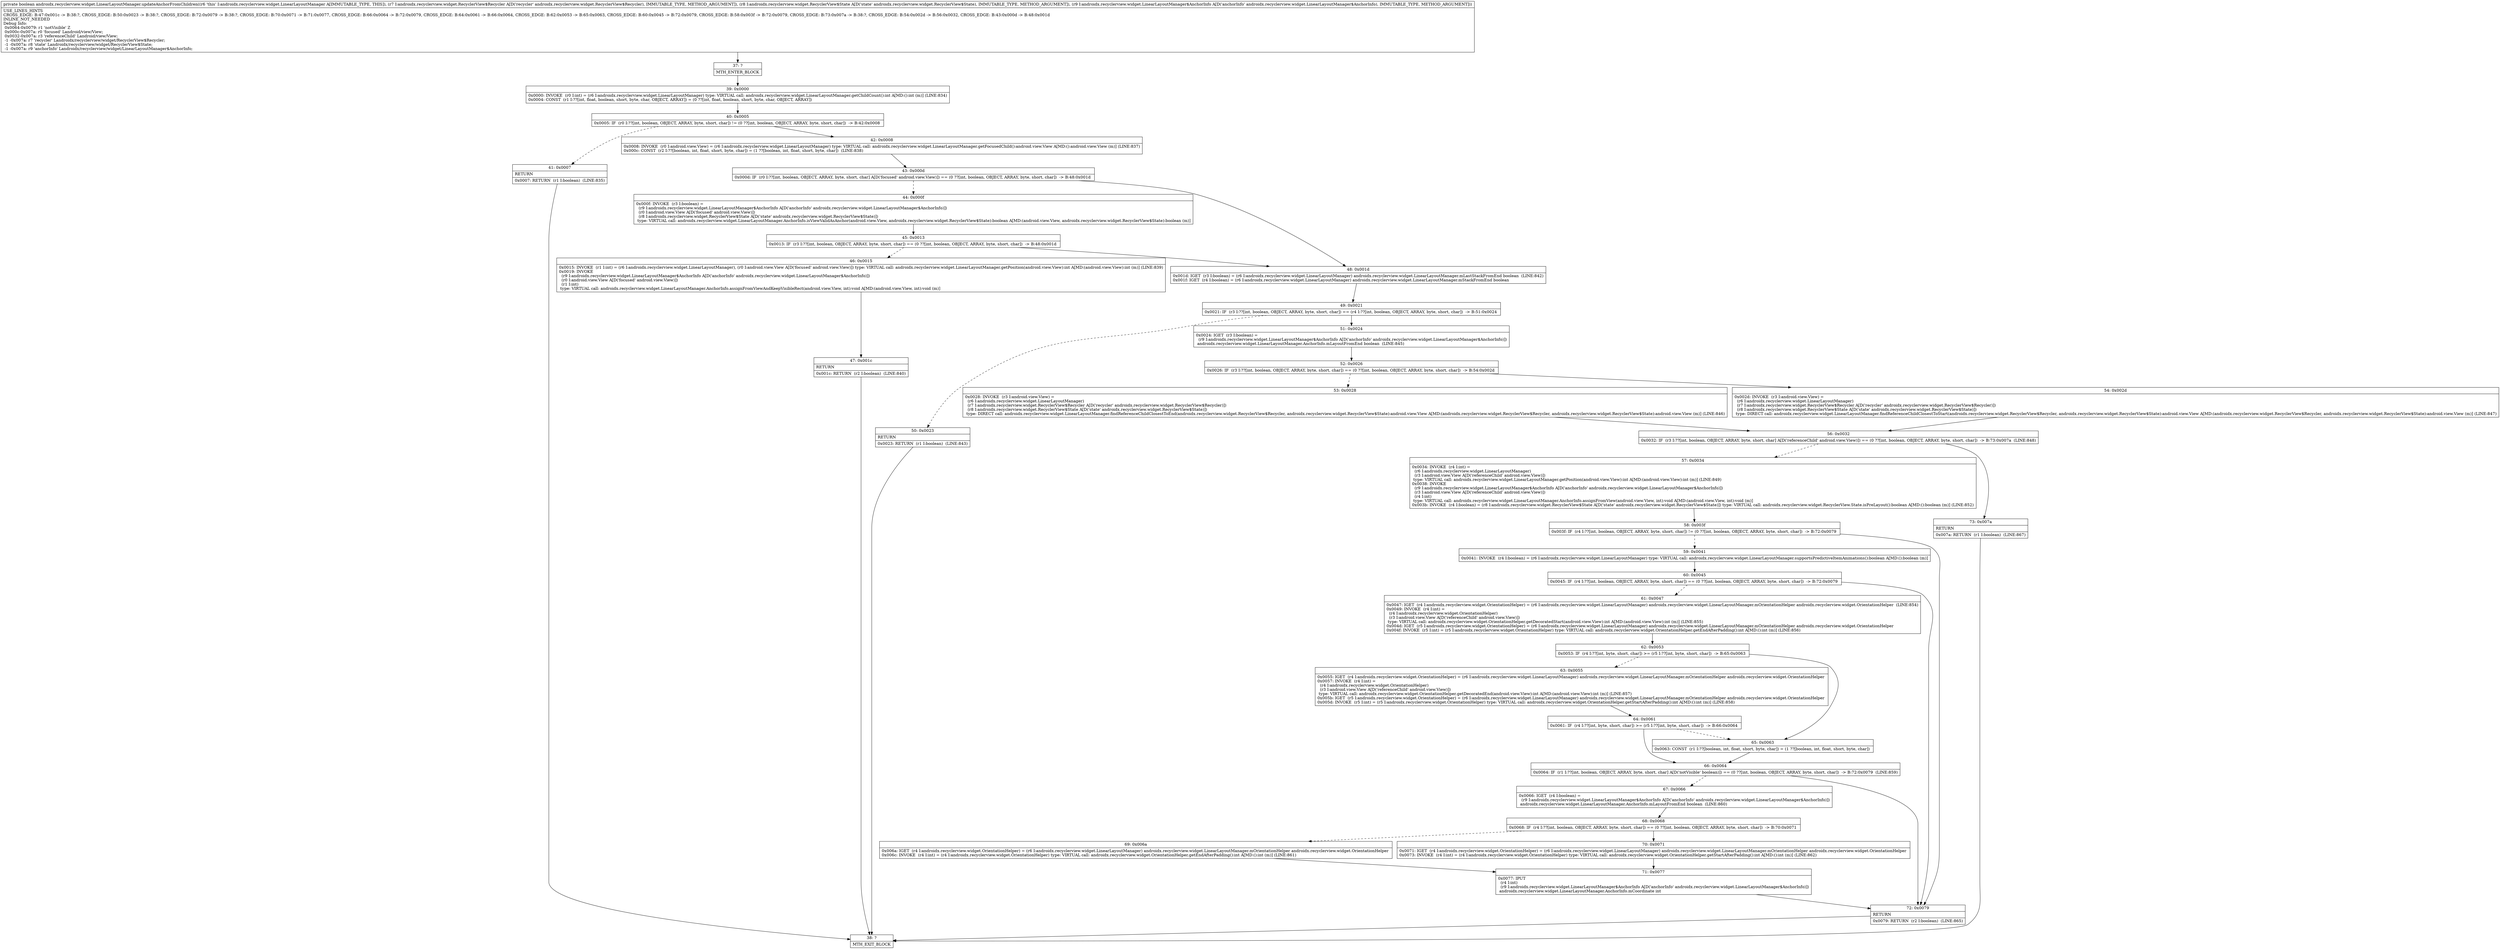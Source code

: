 digraph "CFG forandroidx.recyclerview.widget.LinearLayoutManager.updateAnchorFromChildren(Landroidx\/recyclerview\/widget\/RecyclerView$Recycler;Landroidx\/recyclerview\/widget\/RecyclerView$State;Landroidx\/recyclerview\/widget\/LinearLayoutManager$AnchorInfo;)Z" {
Node_37 [shape=record,label="{37\:\ ?|MTH_ENTER_BLOCK\l}"];
Node_39 [shape=record,label="{39\:\ 0x0000|0x0000: INVOKE  (r0 I:int) = (r6 I:androidx.recyclerview.widget.LinearLayoutManager) type: VIRTUAL call: androidx.recyclerview.widget.LinearLayoutManager.getChildCount():int A[MD:():int (m)] (LINE:834)\l0x0004: CONST  (r1 I:??[int, float, boolean, short, byte, char, OBJECT, ARRAY]) = (0 ??[int, float, boolean, short, byte, char, OBJECT, ARRAY]) \l}"];
Node_40 [shape=record,label="{40\:\ 0x0005|0x0005: IF  (r0 I:??[int, boolean, OBJECT, ARRAY, byte, short, char]) != (0 ??[int, boolean, OBJECT, ARRAY, byte, short, char])  \-\> B:42:0x0008 \l}"];
Node_41 [shape=record,label="{41\:\ 0x0007|RETURN\l|0x0007: RETURN  (r1 I:boolean)  (LINE:835)\l}"];
Node_38 [shape=record,label="{38\:\ ?|MTH_EXIT_BLOCK\l}"];
Node_42 [shape=record,label="{42\:\ 0x0008|0x0008: INVOKE  (r0 I:android.view.View) = (r6 I:androidx.recyclerview.widget.LinearLayoutManager) type: VIRTUAL call: androidx.recyclerview.widget.LinearLayoutManager.getFocusedChild():android.view.View A[MD:():android.view.View (m)] (LINE:837)\l0x000c: CONST  (r2 I:??[boolean, int, float, short, byte, char]) = (1 ??[boolean, int, float, short, byte, char])  (LINE:838)\l}"];
Node_43 [shape=record,label="{43\:\ 0x000d|0x000d: IF  (r0 I:??[int, boolean, OBJECT, ARRAY, byte, short, char] A[D('focused' android.view.View)]) == (0 ??[int, boolean, OBJECT, ARRAY, byte, short, char])  \-\> B:48:0x001d \l}"];
Node_44 [shape=record,label="{44\:\ 0x000f|0x000f: INVOKE  (r3 I:boolean) = \l  (r9 I:androidx.recyclerview.widget.LinearLayoutManager$AnchorInfo A[D('anchorInfo' androidx.recyclerview.widget.LinearLayoutManager$AnchorInfo)])\l  (r0 I:android.view.View A[D('focused' android.view.View)])\l  (r8 I:androidx.recyclerview.widget.RecyclerView$State A[D('state' androidx.recyclerview.widget.RecyclerView$State)])\l type: VIRTUAL call: androidx.recyclerview.widget.LinearLayoutManager.AnchorInfo.isViewValidAsAnchor(android.view.View, androidx.recyclerview.widget.RecyclerView$State):boolean A[MD:(android.view.View, androidx.recyclerview.widget.RecyclerView$State):boolean (m)]\l}"];
Node_45 [shape=record,label="{45\:\ 0x0013|0x0013: IF  (r3 I:??[int, boolean, OBJECT, ARRAY, byte, short, char]) == (0 ??[int, boolean, OBJECT, ARRAY, byte, short, char])  \-\> B:48:0x001d \l}"];
Node_46 [shape=record,label="{46\:\ 0x0015|0x0015: INVOKE  (r1 I:int) = (r6 I:androidx.recyclerview.widget.LinearLayoutManager), (r0 I:android.view.View A[D('focused' android.view.View)]) type: VIRTUAL call: androidx.recyclerview.widget.LinearLayoutManager.getPosition(android.view.View):int A[MD:(android.view.View):int (m)] (LINE:839)\l0x0019: INVOKE  \l  (r9 I:androidx.recyclerview.widget.LinearLayoutManager$AnchorInfo A[D('anchorInfo' androidx.recyclerview.widget.LinearLayoutManager$AnchorInfo)])\l  (r0 I:android.view.View A[D('focused' android.view.View)])\l  (r1 I:int)\l type: VIRTUAL call: androidx.recyclerview.widget.LinearLayoutManager.AnchorInfo.assignFromViewAndKeepVisibleRect(android.view.View, int):void A[MD:(android.view.View, int):void (m)]\l}"];
Node_47 [shape=record,label="{47\:\ 0x001c|RETURN\l|0x001c: RETURN  (r2 I:boolean)  (LINE:840)\l}"];
Node_48 [shape=record,label="{48\:\ 0x001d|0x001d: IGET  (r3 I:boolean) = (r6 I:androidx.recyclerview.widget.LinearLayoutManager) androidx.recyclerview.widget.LinearLayoutManager.mLastStackFromEnd boolean  (LINE:842)\l0x001f: IGET  (r4 I:boolean) = (r6 I:androidx.recyclerview.widget.LinearLayoutManager) androidx.recyclerview.widget.LinearLayoutManager.mStackFromEnd boolean \l}"];
Node_49 [shape=record,label="{49\:\ 0x0021|0x0021: IF  (r3 I:??[int, boolean, OBJECT, ARRAY, byte, short, char]) == (r4 I:??[int, boolean, OBJECT, ARRAY, byte, short, char])  \-\> B:51:0x0024 \l}"];
Node_50 [shape=record,label="{50\:\ 0x0023|RETURN\l|0x0023: RETURN  (r1 I:boolean)  (LINE:843)\l}"];
Node_51 [shape=record,label="{51\:\ 0x0024|0x0024: IGET  (r3 I:boolean) = \l  (r9 I:androidx.recyclerview.widget.LinearLayoutManager$AnchorInfo A[D('anchorInfo' androidx.recyclerview.widget.LinearLayoutManager$AnchorInfo)])\l androidx.recyclerview.widget.LinearLayoutManager.AnchorInfo.mLayoutFromEnd boolean  (LINE:845)\l}"];
Node_52 [shape=record,label="{52\:\ 0x0026|0x0026: IF  (r3 I:??[int, boolean, OBJECT, ARRAY, byte, short, char]) == (0 ??[int, boolean, OBJECT, ARRAY, byte, short, char])  \-\> B:54:0x002d \l}"];
Node_53 [shape=record,label="{53\:\ 0x0028|0x0028: INVOKE  (r3 I:android.view.View) = \l  (r6 I:androidx.recyclerview.widget.LinearLayoutManager)\l  (r7 I:androidx.recyclerview.widget.RecyclerView$Recycler A[D('recycler' androidx.recyclerview.widget.RecyclerView$Recycler)])\l  (r8 I:androidx.recyclerview.widget.RecyclerView$State A[D('state' androidx.recyclerview.widget.RecyclerView$State)])\l type: DIRECT call: androidx.recyclerview.widget.LinearLayoutManager.findReferenceChildClosestToEnd(androidx.recyclerview.widget.RecyclerView$Recycler, androidx.recyclerview.widget.RecyclerView$State):android.view.View A[MD:(androidx.recyclerview.widget.RecyclerView$Recycler, androidx.recyclerview.widget.RecyclerView$State):android.view.View (m)] (LINE:846)\l}"];
Node_56 [shape=record,label="{56\:\ 0x0032|0x0032: IF  (r3 I:??[int, boolean, OBJECT, ARRAY, byte, short, char] A[D('referenceChild' android.view.View)]) == (0 ??[int, boolean, OBJECT, ARRAY, byte, short, char])  \-\> B:73:0x007a  (LINE:848)\l}"];
Node_57 [shape=record,label="{57\:\ 0x0034|0x0034: INVOKE  (r4 I:int) = \l  (r6 I:androidx.recyclerview.widget.LinearLayoutManager)\l  (r3 I:android.view.View A[D('referenceChild' android.view.View)])\l type: VIRTUAL call: androidx.recyclerview.widget.LinearLayoutManager.getPosition(android.view.View):int A[MD:(android.view.View):int (m)] (LINE:849)\l0x0038: INVOKE  \l  (r9 I:androidx.recyclerview.widget.LinearLayoutManager$AnchorInfo A[D('anchorInfo' androidx.recyclerview.widget.LinearLayoutManager$AnchorInfo)])\l  (r3 I:android.view.View A[D('referenceChild' android.view.View)])\l  (r4 I:int)\l type: VIRTUAL call: androidx.recyclerview.widget.LinearLayoutManager.AnchorInfo.assignFromView(android.view.View, int):void A[MD:(android.view.View, int):void (m)]\l0x003b: INVOKE  (r4 I:boolean) = (r8 I:androidx.recyclerview.widget.RecyclerView$State A[D('state' androidx.recyclerview.widget.RecyclerView$State)]) type: VIRTUAL call: androidx.recyclerview.widget.RecyclerView.State.isPreLayout():boolean A[MD:():boolean (m)] (LINE:852)\l}"];
Node_58 [shape=record,label="{58\:\ 0x003f|0x003f: IF  (r4 I:??[int, boolean, OBJECT, ARRAY, byte, short, char]) != (0 ??[int, boolean, OBJECT, ARRAY, byte, short, char])  \-\> B:72:0x0079 \l}"];
Node_59 [shape=record,label="{59\:\ 0x0041|0x0041: INVOKE  (r4 I:boolean) = (r6 I:androidx.recyclerview.widget.LinearLayoutManager) type: VIRTUAL call: androidx.recyclerview.widget.LinearLayoutManager.supportsPredictiveItemAnimations():boolean A[MD:():boolean (m)]\l}"];
Node_60 [shape=record,label="{60\:\ 0x0045|0x0045: IF  (r4 I:??[int, boolean, OBJECT, ARRAY, byte, short, char]) == (0 ??[int, boolean, OBJECT, ARRAY, byte, short, char])  \-\> B:72:0x0079 \l}"];
Node_61 [shape=record,label="{61\:\ 0x0047|0x0047: IGET  (r4 I:androidx.recyclerview.widget.OrientationHelper) = (r6 I:androidx.recyclerview.widget.LinearLayoutManager) androidx.recyclerview.widget.LinearLayoutManager.mOrientationHelper androidx.recyclerview.widget.OrientationHelper  (LINE:854)\l0x0049: INVOKE  (r4 I:int) = \l  (r4 I:androidx.recyclerview.widget.OrientationHelper)\l  (r3 I:android.view.View A[D('referenceChild' android.view.View)])\l type: VIRTUAL call: androidx.recyclerview.widget.OrientationHelper.getDecoratedStart(android.view.View):int A[MD:(android.view.View):int (m)] (LINE:855)\l0x004d: IGET  (r5 I:androidx.recyclerview.widget.OrientationHelper) = (r6 I:androidx.recyclerview.widget.LinearLayoutManager) androidx.recyclerview.widget.LinearLayoutManager.mOrientationHelper androidx.recyclerview.widget.OrientationHelper \l0x004f: INVOKE  (r5 I:int) = (r5 I:androidx.recyclerview.widget.OrientationHelper) type: VIRTUAL call: androidx.recyclerview.widget.OrientationHelper.getEndAfterPadding():int A[MD:():int (m)] (LINE:856)\l}"];
Node_62 [shape=record,label="{62\:\ 0x0053|0x0053: IF  (r4 I:??[int, byte, short, char]) \>= (r5 I:??[int, byte, short, char])  \-\> B:65:0x0063 \l}"];
Node_63 [shape=record,label="{63\:\ 0x0055|0x0055: IGET  (r4 I:androidx.recyclerview.widget.OrientationHelper) = (r6 I:androidx.recyclerview.widget.LinearLayoutManager) androidx.recyclerview.widget.LinearLayoutManager.mOrientationHelper androidx.recyclerview.widget.OrientationHelper \l0x0057: INVOKE  (r4 I:int) = \l  (r4 I:androidx.recyclerview.widget.OrientationHelper)\l  (r3 I:android.view.View A[D('referenceChild' android.view.View)])\l type: VIRTUAL call: androidx.recyclerview.widget.OrientationHelper.getDecoratedEnd(android.view.View):int A[MD:(android.view.View):int (m)] (LINE:857)\l0x005b: IGET  (r5 I:androidx.recyclerview.widget.OrientationHelper) = (r6 I:androidx.recyclerview.widget.LinearLayoutManager) androidx.recyclerview.widget.LinearLayoutManager.mOrientationHelper androidx.recyclerview.widget.OrientationHelper \l0x005d: INVOKE  (r5 I:int) = (r5 I:androidx.recyclerview.widget.OrientationHelper) type: VIRTUAL call: androidx.recyclerview.widget.OrientationHelper.getStartAfterPadding():int A[MD:():int (m)] (LINE:858)\l}"];
Node_64 [shape=record,label="{64\:\ 0x0061|0x0061: IF  (r4 I:??[int, byte, short, char]) \>= (r5 I:??[int, byte, short, char])  \-\> B:66:0x0064 \l}"];
Node_66 [shape=record,label="{66\:\ 0x0064|0x0064: IF  (r1 I:??[int, boolean, OBJECT, ARRAY, byte, short, char] A[D('notVisible' boolean)]) == (0 ??[int, boolean, OBJECT, ARRAY, byte, short, char])  \-\> B:72:0x0079  (LINE:859)\l}"];
Node_67 [shape=record,label="{67\:\ 0x0066|0x0066: IGET  (r4 I:boolean) = \l  (r9 I:androidx.recyclerview.widget.LinearLayoutManager$AnchorInfo A[D('anchorInfo' androidx.recyclerview.widget.LinearLayoutManager$AnchorInfo)])\l androidx.recyclerview.widget.LinearLayoutManager.AnchorInfo.mLayoutFromEnd boolean  (LINE:860)\l}"];
Node_68 [shape=record,label="{68\:\ 0x0068|0x0068: IF  (r4 I:??[int, boolean, OBJECT, ARRAY, byte, short, char]) == (0 ??[int, boolean, OBJECT, ARRAY, byte, short, char])  \-\> B:70:0x0071 \l}"];
Node_69 [shape=record,label="{69\:\ 0x006a|0x006a: IGET  (r4 I:androidx.recyclerview.widget.OrientationHelper) = (r6 I:androidx.recyclerview.widget.LinearLayoutManager) androidx.recyclerview.widget.LinearLayoutManager.mOrientationHelper androidx.recyclerview.widget.OrientationHelper \l0x006c: INVOKE  (r4 I:int) = (r4 I:androidx.recyclerview.widget.OrientationHelper) type: VIRTUAL call: androidx.recyclerview.widget.OrientationHelper.getEndAfterPadding():int A[MD:():int (m)] (LINE:861)\l}"];
Node_71 [shape=record,label="{71\:\ 0x0077|0x0077: IPUT  \l  (r4 I:int)\l  (r9 I:androidx.recyclerview.widget.LinearLayoutManager$AnchorInfo A[D('anchorInfo' androidx.recyclerview.widget.LinearLayoutManager$AnchorInfo)])\l androidx.recyclerview.widget.LinearLayoutManager.AnchorInfo.mCoordinate int \l}"];
Node_70 [shape=record,label="{70\:\ 0x0071|0x0071: IGET  (r4 I:androidx.recyclerview.widget.OrientationHelper) = (r6 I:androidx.recyclerview.widget.LinearLayoutManager) androidx.recyclerview.widget.LinearLayoutManager.mOrientationHelper androidx.recyclerview.widget.OrientationHelper \l0x0073: INVOKE  (r4 I:int) = (r4 I:androidx.recyclerview.widget.OrientationHelper) type: VIRTUAL call: androidx.recyclerview.widget.OrientationHelper.getStartAfterPadding():int A[MD:():int (m)] (LINE:862)\l}"];
Node_65 [shape=record,label="{65\:\ 0x0063|0x0063: CONST  (r1 I:??[boolean, int, float, short, byte, char]) = (1 ??[boolean, int, float, short, byte, char]) \l}"];
Node_72 [shape=record,label="{72\:\ 0x0079|RETURN\l|0x0079: RETURN  (r2 I:boolean)  (LINE:865)\l}"];
Node_73 [shape=record,label="{73\:\ 0x007a|RETURN\l|0x007a: RETURN  (r1 I:boolean)  (LINE:867)\l}"];
Node_54 [shape=record,label="{54\:\ 0x002d|0x002d: INVOKE  (r3 I:android.view.View) = \l  (r6 I:androidx.recyclerview.widget.LinearLayoutManager)\l  (r7 I:androidx.recyclerview.widget.RecyclerView$Recycler A[D('recycler' androidx.recyclerview.widget.RecyclerView$Recycler)])\l  (r8 I:androidx.recyclerview.widget.RecyclerView$State A[D('state' androidx.recyclerview.widget.RecyclerView$State)])\l type: DIRECT call: androidx.recyclerview.widget.LinearLayoutManager.findReferenceChildClosestToStart(androidx.recyclerview.widget.RecyclerView$Recycler, androidx.recyclerview.widget.RecyclerView$State):android.view.View A[MD:(androidx.recyclerview.widget.RecyclerView$Recycler, androidx.recyclerview.widget.RecyclerView$State):android.view.View (m)] (LINE:847)\l}"];
MethodNode[shape=record,label="{private boolean androidx.recyclerview.widget.LinearLayoutManager.updateAnchorFromChildren((r6 'this' I:androidx.recyclerview.widget.LinearLayoutManager A[IMMUTABLE_TYPE, THIS]), (r7 I:androidx.recyclerview.widget.RecyclerView$Recycler A[D('recycler' androidx.recyclerview.widget.RecyclerView$Recycler), IMMUTABLE_TYPE, METHOD_ARGUMENT]), (r8 I:androidx.recyclerview.widget.RecyclerView$State A[D('state' androidx.recyclerview.widget.RecyclerView$State), IMMUTABLE_TYPE, METHOD_ARGUMENT]), (r9 I:androidx.recyclerview.widget.LinearLayoutManager$AnchorInfo A[D('anchorInfo' androidx.recyclerview.widget.LinearLayoutManager$AnchorInfo), IMMUTABLE_TYPE, METHOD_ARGUMENT]))  | USE_LINES_HINTS\lCROSS_EDGE: B:47:0x001c \-\> B:38:?, CROSS_EDGE: B:50:0x0023 \-\> B:38:?, CROSS_EDGE: B:72:0x0079 \-\> B:38:?, CROSS_EDGE: B:70:0x0071 \-\> B:71:0x0077, CROSS_EDGE: B:66:0x0064 \-\> B:72:0x0079, CROSS_EDGE: B:64:0x0061 \-\> B:66:0x0064, CROSS_EDGE: B:62:0x0053 \-\> B:65:0x0063, CROSS_EDGE: B:60:0x0045 \-\> B:72:0x0079, CROSS_EDGE: B:58:0x003f \-\> B:72:0x0079, CROSS_EDGE: B:73:0x007a \-\> B:38:?, CROSS_EDGE: B:54:0x002d \-\> B:56:0x0032, CROSS_EDGE: B:43:0x000d \-\> B:48:0x001d\lINLINE_NOT_NEEDED\lDebug Info:\l  0x0064\-0x0079: r1 'notVisible' Z\l  0x000c\-0x007a: r0 'focused' Landroid\/view\/View;\l  0x0032\-0x007a: r3 'referenceChild' Landroid\/view\/View;\l  \-1 \-0x007a: r7 'recycler' Landroidx\/recyclerview\/widget\/RecyclerView$Recycler;\l  \-1 \-0x007a: r8 'state' Landroidx\/recyclerview\/widget\/RecyclerView$State;\l  \-1 \-0x007a: r9 'anchorInfo' Landroidx\/recyclerview\/widget\/LinearLayoutManager$AnchorInfo;\l}"];
MethodNode -> Node_37;Node_37 -> Node_39;
Node_39 -> Node_40;
Node_40 -> Node_41[style=dashed];
Node_40 -> Node_42;
Node_41 -> Node_38;
Node_42 -> Node_43;
Node_43 -> Node_44[style=dashed];
Node_43 -> Node_48;
Node_44 -> Node_45;
Node_45 -> Node_46[style=dashed];
Node_45 -> Node_48;
Node_46 -> Node_47;
Node_47 -> Node_38;
Node_48 -> Node_49;
Node_49 -> Node_50[style=dashed];
Node_49 -> Node_51;
Node_50 -> Node_38;
Node_51 -> Node_52;
Node_52 -> Node_53[style=dashed];
Node_52 -> Node_54;
Node_53 -> Node_56;
Node_56 -> Node_57[style=dashed];
Node_56 -> Node_73;
Node_57 -> Node_58;
Node_58 -> Node_59[style=dashed];
Node_58 -> Node_72;
Node_59 -> Node_60;
Node_60 -> Node_61[style=dashed];
Node_60 -> Node_72;
Node_61 -> Node_62;
Node_62 -> Node_63[style=dashed];
Node_62 -> Node_65;
Node_63 -> Node_64;
Node_64 -> Node_65[style=dashed];
Node_64 -> Node_66;
Node_66 -> Node_67[style=dashed];
Node_66 -> Node_72;
Node_67 -> Node_68;
Node_68 -> Node_69[style=dashed];
Node_68 -> Node_70;
Node_69 -> Node_71;
Node_71 -> Node_72;
Node_70 -> Node_71;
Node_65 -> Node_66;
Node_72 -> Node_38;
Node_73 -> Node_38;
Node_54 -> Node_56;
}

